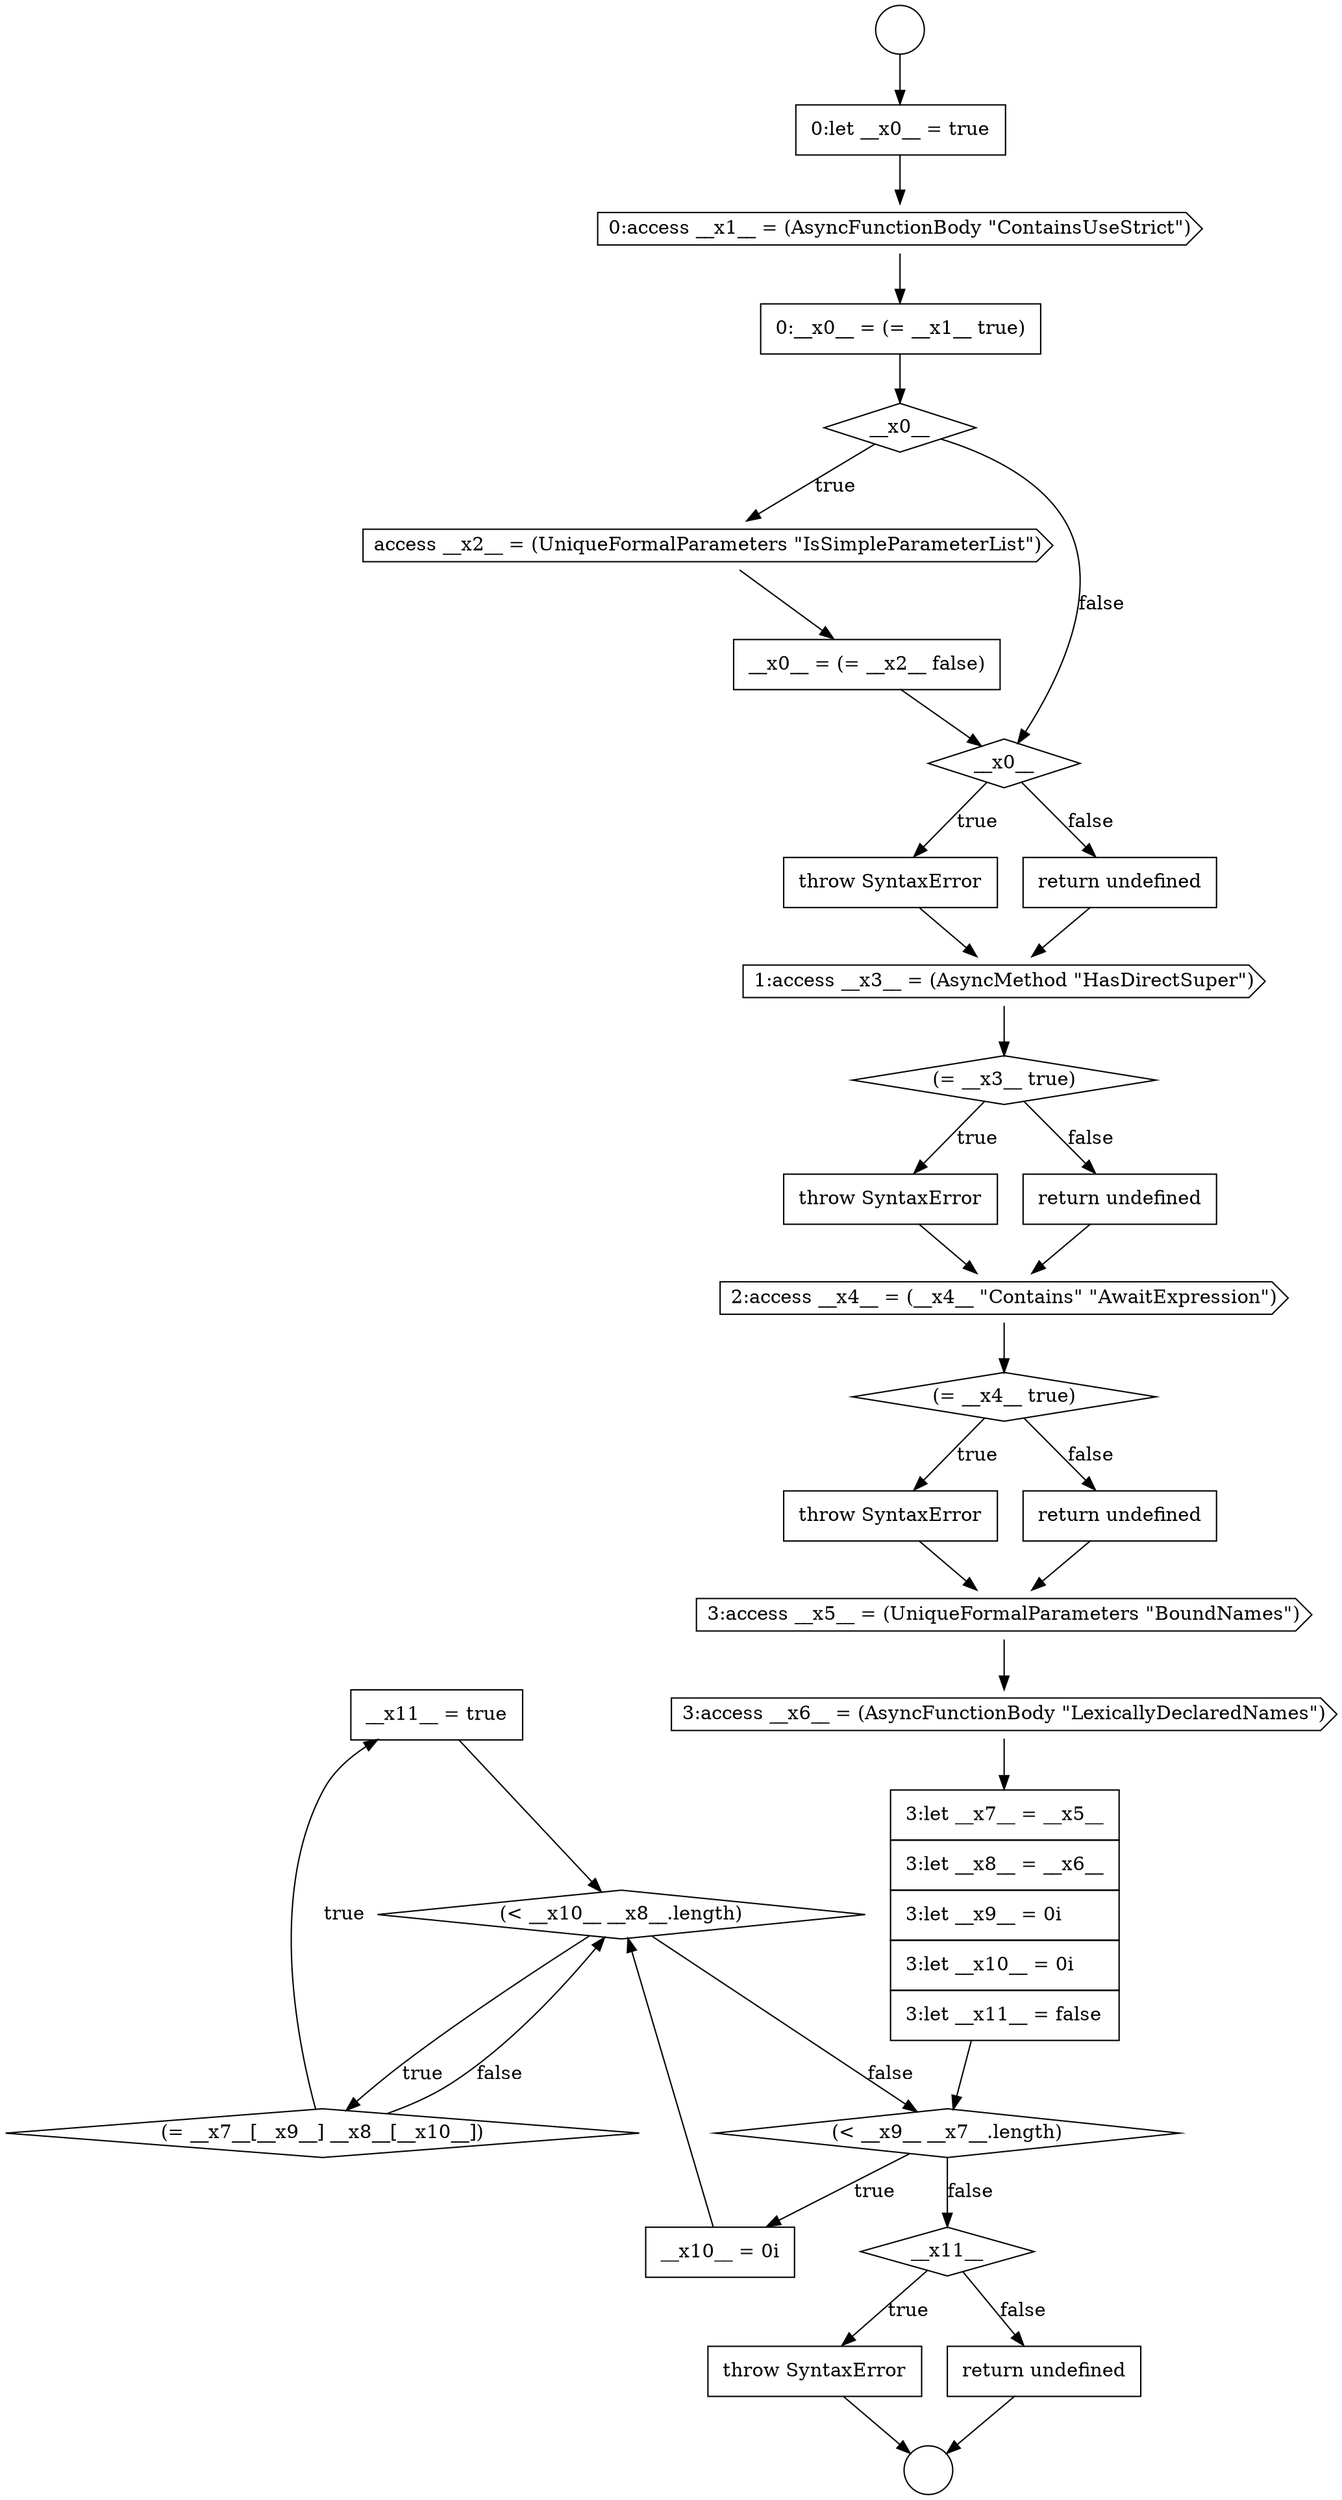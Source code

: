 digraph {
  node19037 [shape=none, margin=0, label=<<font color="black">
    <table border="0" cellborder="1" cellspacing="0" cellpadding="10">
      <tr><td align="left">__x11__ = true</td></tr>
    </table>
  </font>> color="black" fillcolor="white" style=filled]
  node19027 [shape=diamond, label=<<font color="black">(= __x4__ true)</font>> color="black" fillcolor="white" style=filled]
  node19024 [shape=none, margin=0, label=<<font color="black">
    <table border="0" cellborder="1" cellspacing="0" cellpadding="10">
      <tr><td align="left">throw SyntaxError</td></tr>
    </table>
  </font>> color="black" fillcolor="white" style=filled]
  node19020 [shape=none, margin=0, label=<<font color="black">
    <table border="0" cellborder="1" cellspacing="0" cellpadding="10">
      <tr><td align="left">throw SyntaxError</td></tr>
    </table>
  </font>> color="black" fillcolor="white" style=filled]
  node19033 [shape=diamond, label=<<font color="black">(&lt; __x9__ __x7__.length)</font>> color="black" fillcolor="white" style=filled]
  node19016 [shape=diamond, label=<<font color="black">__x0__</font>> color="black" fillcolor="white" style=filled]
  node19011 [shape=circle label=" " color="black" fillcolor="white" style=filled]
  node19034 [shape=none, margin=0, label=<<font color="black">
    <table border="0" cellborder="1" cellspacing="0" cellpadding="10">
      <tr><td align="left">__x10__ = 0i</td></tr>
    </table>
  </font>> color="black" fillcolor="white" style=filled]
  node19025 [shape=none, margin=0, label=<<font color="black">
    <table border="0" cellborder="1" cellspacing="0" cellpadding="10">
      <tr><td align="left">return undefined</td></tr>
    </table>
  </font>> color="black" fillcolor="white" style=filled]
  node19039 [shape=none, margin=0, label=<<font color="black">
    <table border="0" cellborder="1" cellspacing="0" cellpadding="10">
      <tr><td align="left">throw SyntaxError</td></tr>
    </table>
  </font>> color="black" fillcolor="white" style=filled]
  node19035 [shape=diamond, label=<<font color="black">(&lt; __x10__ __x8__.length)</font>> color="black" fillcolor="white" style=filled]
  node19022 [shape=cds, label=<<font color="black">1:access __x3__ = (AsyncMethod &quot;HasDirectSuper&quot;)</font>> color="black" fillcolor="white" style=filled]
  node19031 [shape=cds, label=<<font color="black">3:access __x6__ = (AsyncFunctionBody &quot;LexicallyDeclaredNames&quot;)</font>> color="black" fillcolor="white" style=filled]
  node19028 [shape=none, margin=0, label=<<font color="black">
    <table border="0" cellborder="1" cellspacing="0" cellpadding="10">
      <tr><td align="left">throw SyntaxError</td></tr>
    </table>
  </font>> color="black" fillcolor="white" style=filled]
  node19030 [shape=cds, label=<<font color="black">3:access __x5__ = (UniqueFormalParameters &quot;BoundNames&quot;)</font>> color="black" fillcolor="white" style=filled]
  node19012 [shape=circle label=" " color="black" fillcolor="white" style=filled]
  node19026 [shape=cds, label=<<font color="black">2:access __x4__ = (__x4__ &quot;Contains&quot; &quot;AwaitExpression&quot;)</font>> color="black" fillcolor="white" style=filled]
  node19021 [shape=none, margin=0, label=<<font color="black">
    <table border="0" cellborder="1" cellspacing="0" cellpadding="10">
      <tr><td align="left">return undefined</td></tr>
    </table>
  </font>> color="black" fillcolor="white" style=filled]
  node19038 [shape=diamond, label=<<font color="black">__x11__</font>> color="black" fillcolor="white" style=filled]
  node19017 [shape=cds, label=<<font color="black">access __x2__ = (UniqueFormalParameters &quot;IsSimpleParameterList&quot;)</font>> color="black" fillcolor="white" style=filled]
  node19032 [shape=none, margin=0, label=<<font color="black">
    <table border="0" cellborder="1" cellspacing="0" cellpadding="10">
      <tr><td align="left">3:let __x7__ = __x5__</td></tr>
      <tr><td align="left">3:let __x8__ = __x6__</td></tr>
      <tr><td align="left">3:let __x9__ = 0i</td></tr>
      <tr><td align="left">3:let __x10__ = 0i</td></tr>
      <tr><td align="left">3:let __x11__ = false</td></tr>
    </table>
  </font>> color="black" fillcolor="white" style=filled]
  node19015 [shape=none, margin=0, label=<<font color="black">
    <table border="0" cellborder="1" cellspacing="0" cellpadding="10">
      <tr><td align="left">0:__x0__ = (= __x1__ true)</td></tr>
    </table>
  </font>> color="black" fillcolor="white" style=filled]
  node19018 [shape=none, margin=0, label=<<font color="black">
    <table border="0" cellborder="1" cellspacing="0" cellpadding="10">
      <tr><td align="left">__x0__ = (= __x2__ false)</td></tr>
    </table>
  </font>> color="black" fillcolor="white" style=filled]
  node19029 [shape=none, margin=0, label=<<font color="black">
    <table border="0" cellborder="1" cellspacing="0" cellpadding="10">
      <tr><td align="left">return undefined</td></tr>
    </table>
  </font>> color="black" fillcolor="white" style=filled]
  node19023 [shape=diamond, label=<<font color="black">(= __x3__ true)</font>> color="black" fillcolor="white" style=filled]
  node19014 [shape=cds, label=<<font color="black">0:access __x1__ = (AsyncFunctionBody &quot;ContainsUseStrict&quot;)</font>> color="black" fillcolor="white" style=filled]
  node19040 [shape=none, margin=0, label=<<font color="black">
    <table border="0" cellborder="1" cellspacing="0" cellpadding="10">
      <tr><td align="left">return undefined</td></tr>
    </table>
  </font>> color="black" fillcolor="white" style=filled]
  node19013 [shape=none, margin=0, label=<<font color="black">
    <table border="0" cellborder="1" cellspacing="0" cellpadding="10">
      <tr><td align="left">0:let __x0__ = true</td></tr>
    </table>
  </font>> color="black" fillcolor="white" style=filled]
  node19036 [shape=diamond, label=<<font color="black">(= __x7__[__x9__] __x8__[__x10__])</font>> color="black" fillcolor="white" style=filled]
  node19019 [shape=diamond, label=<<font color="black">__x0__</font>> color="black" fillcolor="white" style=filled]
  node19029 -> node19030 [ color="black"]
  node19023 -> node19024 [label=<<font color="black">true</font>> color="black"]
  node19023 -> node19025 [label=<<font color="black">false</font>> color="black"]
  node19025 -> node19026 [ color="black"]
  node19034 -> node19035 [ color="black"]
  node19032 -> node19033 [ color="black"]
  node19019 -> node19020 [label=<<font color="black">true</font>> color="black"]
  node19019 -> node19021 [label=<<font color="black">false</font>> color="black"]
  node19024 -> node19026 [ color="black"]
  node19036 -> node19037 [label=<<font color="black">true</font>> color="black"]
  node19036 -> node19035 [label=<<font color="black">false</font>> color="black"]
  node19039 -> node19012 [ color="black"]
  node19018 -> node19019 [ color="black"]
  node19038 -> node19039 [label=<<font color="black">true</font>> color="black"]
  node19038 -> node19040 [label=<<font color="black">false</font>> color="black"]
  node19027 -> node19028 [label=<<font color="black">true</font>> color="black"]
  node19027 -> node19029 [label=<<font color="black">false</font>> color="black"]
  node19020 -> node19022 [ color="black"]
  node19021 -> node19022 [ color="black"]
  node19014 -> node19015 [ color="black"]
  node19016 -> node19017 [label=<<font color="black">true</font>> color="black"]
  node19016 -> node19019 [label=<<font color="black">false</font>> color="black"]
  node19028 -> node19030 [ color="black"]
  node19013 -> node19014 [ color="black"]
  node19037 -> node19035 [ color="black"]
  node19017 -> node19018 [ color="black"]
  node19015 -> node19016 [ color="black"]
  node19033 -> node19034 [label=<<font color="black">true</font>> color="black"]
  node19033 -> node19038 [label=<<font color="black">false</font>> color="black"]
  node19035 -> node19036 [label=<<font color="black">true</font>> color="black"]
  node19035 -> node19033 [label=<<font color="black">false</font>> color="black"]
  node19030 -> node19031 [ color="black"]
  node19031 -> node19032 [ color="black"]
  node19011 -> node19013 [ color="black"]
  node19022 -> node19023 [ color="black"]
  node19026 -> node19027 [ color="black"]
  node19040 -> node19012 [ color="black"]
}
